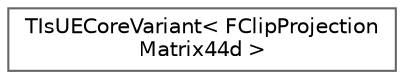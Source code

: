 digraph "Graphical Class Hierarchy"
{
 // INTERACTIVE_SVG=YES
 // LATEX_PDF_SIZE
  bgcolor="transparent";
  edge [fontname=Helvetica,fontsize=10,labelfontname=Helvetica,labelfontsize=10];
  node [fontname=Helvetica,fontsize=10,shape=box,height=0.2,width=0.4];
  rankdir="LR";
  Node0 [id="Node000000",label="TIsUECoreVariant\< FClipProjection\lMatrix44d \>",height=0.2,width=0.4,color="grey40", fillcolor="white", style="filled",URL="$df/d03/structTIsUECoreVariant_3_01FClipProjectionMatrix44d_01_4.html",tooltip=" "];
}
